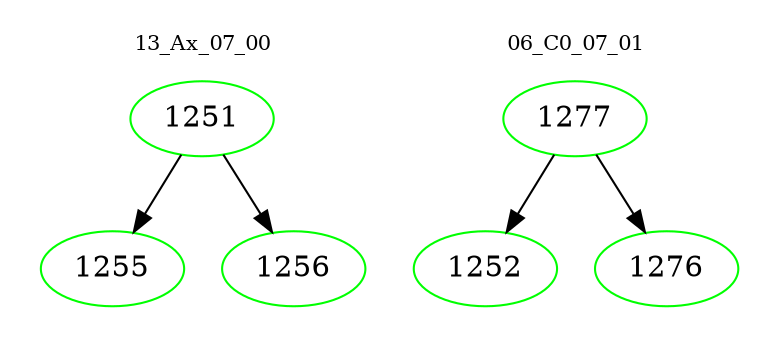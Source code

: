 digraph{
subgraph cluster_0 {
color = white
label = "13_Ax_07_00";
fontsize=10;
T0_1251 [label="1251", color="green"]
T0_1251 -> T0_1255 [color="black"]
T0_1255 [label="1255", color="green"]
T0_1251 -> T0_1256 [color="black"]
T0_1256 [label="1256", color="green"]
}
subgraph cluster_1 {
color = white
label = "06_C0_07_01";
fontsize=10;
T1_1277 [label="1277", color="green"]
T1_1277 -> T1_1252 [color="black"]
T1_1252 [label="1252", color="green"]
T1_1277 -> T1_1276 [color="black"]
T1_1276 [label="1276", color="green"]
}
}

